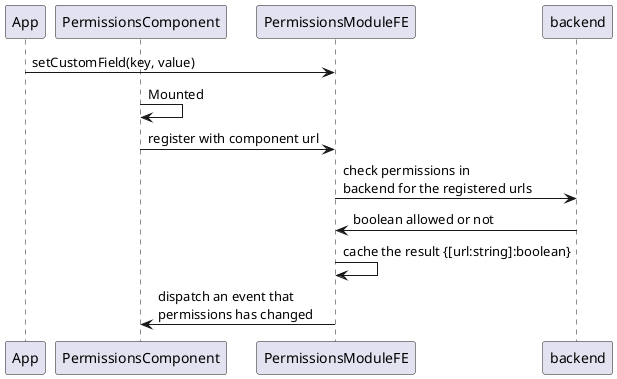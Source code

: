 @startuml
participant App
participant PermissionsComponent
participant PermissionsModuleFE
participant backend

App -> PermissionsModuleFE: setCustomField(key, value)
PermissionsComponent -> PermissionsComponent: Mounted
PermissionsComponent -> PermissionsModuleFE: register with component url
PermissionsModuleFE -> backend: check permissions in\nbackend for the registered urls
backend -> PermissionsModuleFE: boolean allowed or not
PermissionsModuleFE -> PermissionsModuleFE: cache the result {[url:string]:boolean}
PermissionsModuleFE -> PermissionsComponent: dispatch an event that\npermissions has changed
@enduml